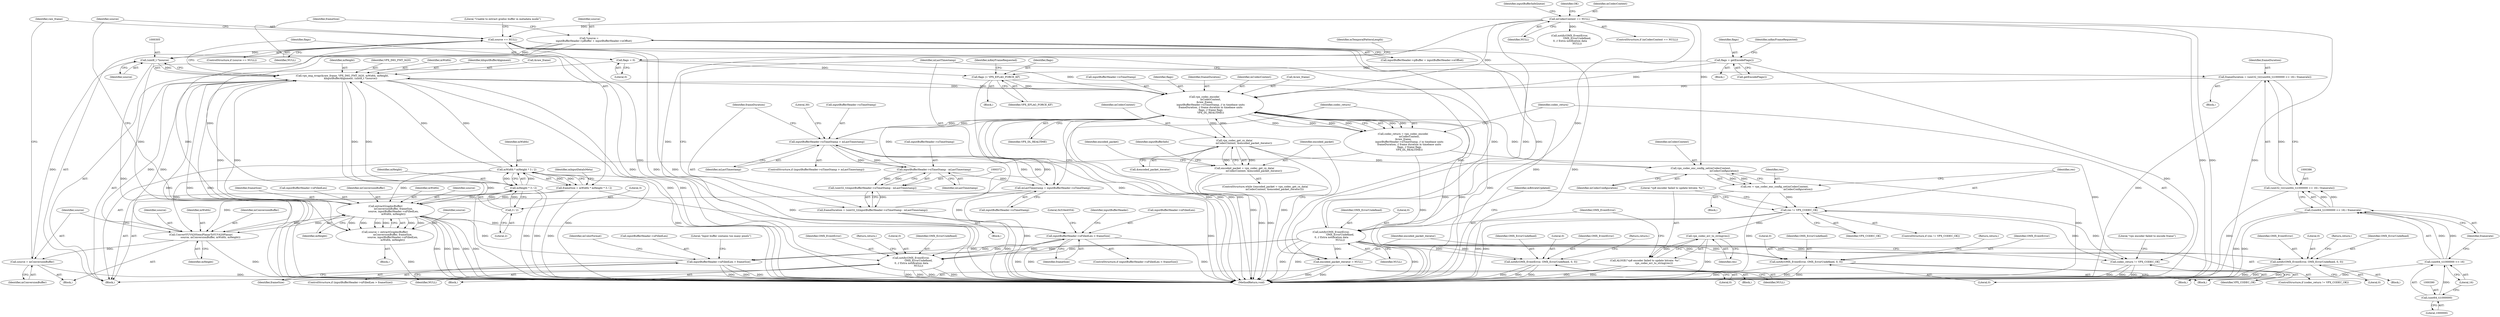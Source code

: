 digraph "0_Android_5443b57cc54f2e46b35246637be26a69e9f493e1_3@pointer" {
"1000243" [label="(Call,source == NULL)"];
"1000231" [label="(Call,source = extractGraphicBuffer(\n                    mConversionBuffer, frameSize,\n                    source, inputBufferHeader->nFilledLen,\n                    mWidth, mHeight))"];
"1000233" [label="(Call,extractGraphicBuffer(\n                    mConversionBuffer, frameSize,\n                    source, inputBufferHeader->nFilledLen,\n                    mWidth, mHeight))"];
"1000288" [label="(Call,ConvertYUV420SemiPlanarToYUV420Planar(\n                        source, mConversionBuffer, mWidth, mHeight))"];
"1000209" [label="(Call,*source =\n            inputBufferHeader->pBuffer + inputBufferHeader->nOffset)"];
"1000221" [label="(Call,mWidth * mHeight * 3 / 2)"];
"1000297" [label="(Call,vpx_img_wrap(&raw_frame, VPX_IMG_FMT_I420, mWidth, mHeight,\n                     kInputBufferAlignment, (uint8_t *)source))"];
"1000401" [label="(Call,vpx_codec_encode(\n                mCodecContext,\n &raw_frame,\n                inputBufferHeader->nTimeStamp, // in timebase units\n                frameDuration, // frame duration in timebase units\n                flags, // frame flags\n                VPX_DL_REALTIME))"];
"1000341" [label="(Call,vpx_codec_enc_config_set(mCodecContext,\n                                                           mCodecConfiguration))"];
"1000432" [label="(Call,vpx_codec_get_cx_data(\n                        mCodecContext, &encoded_packet_iterator))"];
"1000115" [label="(Call,mCodecContext == NULL)"];
"1000363" [label="(Call,inputBufferHeader->nTimeStamp > mLastTimestamp)"];
"1000394" [label="(Call,mLastTimestamp = inputBufferHeader->nTimeStamp)"];
"1000373" [label="(Call,inputBufferHeader->nTimeStamp - mLastTimestamp)"];
"1000369" [label="(Call,frameDuration = (uint32_t)(inputBufferHeader->nTimeStamp - mLastTimestamp))"];
"1000371" [label="(Call,(uint32_t)(inputBufferHeader->nTimeStamp - mLastTimestamp))"];
"1000383" [label="(Call,frameDuration = (uint32_t)(((uint64_t)1000000 << 16) / framerate))"];
"1000385" [label="(Call,(uint32_t)(((uint64_t)1000000 << 16) / framerate))"];
"1000387" [label="(Call,((uint64_t)1000000 << 16) / framerate)"];
"1000388" [label="(Call,(uint64_t)1000000 << 16)"];
"1000389" [label="(Call,(uint64_t)1000000)"];
"1000308" [label="(Call,flags = 0)"];
"1000322" [label="(Call,flags |= VPX_EFLAG_FORCE_KF)"];
"1000316" [label="(Call,flags = getEncodeFlags())"];
"1000223" [label="(Call,mHeight * 3 / 2)"];
"1000225" [label="(Call,3 / 2)"];
"1000304" [label="(Call,(uint8_t *)source)"];
"1000243" [label="(Call,source == NULL)"];
"1000353" [label="(Call,notify(OMX_EventError,\n                       OMX_ErrorUndefined,\n 0, // Extra notification data\n                       NULL))"];
"1000293" [label="(Call,source = mConversionBuffer)"];
"1000219" [label="(Call,frameSize = mWidth * mHeight * 3 / 2)"];
"1000275" [label="(Call,inputBufferHeader->nFilledLen > frameSize)"];
"1000258" [label="(Call,inputBufferHeader->nFilledLen < frameSize)"];
"1000249" [label="(Call,notify(OMX_EventError, OMX_ErrorUndefined, 0, 0))"];
"1000267" [label="(Call,notify(OMX_EventError, OMX_ErrorUndefined, 0, 0))"];
"1000418" [label="(Call,notify(OMX_EventError,\n                   OMX_ErrorUndefined,\n 0, // Extra notification data\n                   NULL))"];
"1000425" [label="(Call,encoded_packet_iterator = NULL)"];
"1000503" [label="(Call,notify(OMX_EventError, OMX_ErrorUndefined, 0, 0))"];
"1000399" [label="(Call,codec_return = vpx_codec_encode(\n                mCodecContext,\n &raw_frame,\n                inputBufferHeader->nTimeStamp, // in timebase units\n                frameDuration, // frame duration in timebase units\n                flags, // frame flags\n                VPX_DL_REALTIME))"];
"1000412" [label="(Call,codec_return != VPX_CODEC_OK)"];
"1000345" [label="(Call,res != VPX_CODEC_OK)"];
"1000351" [label="(Call,vpx_codec_err_to_string(res))"];
"1000349" [label="(Call,ALOGE(\"vp8 encoder failed to update bitrate: %s\",\n                      vpx_codec_err_to_string(res)))"];
"1000339" [label="(Call,res = vpx_codec_enc_config_set(mCodecContext,\n                                                           mCodecConfiguration))"];
"1000430" [label="(Call,encoded_packet = vpx_codec_get_cx_data(\n                        mCodecContext, &encoded_packet_iterator))"];
"1000432" [label="(Call,vpx_codec_get_cx_data(\n                        mCodecContext, &encoded_packet_iterator))"];
"1000422" [label="(Identifier,NULL)"];
"1000351" [label="(Call,vpx_codec_err_to_string(res))"];
"1000227" [label="(Literal,2)"];
"1000419" [label="(Identifier,OMX_EventError)"];
"1000433" [label="(Identifier,mCodecContext)"];
"1000287" [label="(Block,)"];
"1000387" [label="(Call,((uint64_t)1000000 << 16) / framerate)"];
"1000401" [label="(Call,vpx_codec_encode(\n                mCodecContext,\n &raw_frame,\n                inputBufferHeader->nTimeStamp, // in timebase units\n                frameDuration, // frame duration in timebase units\n                flags, // frame flags\n                VPX_DL_REALTIME))"];
"1000324" [label="(Identifier,VPX_EFLAG_FORCE_KF)"];
"1000295" [label="(Identifier,mConversionBuffer)"];
"1000277" [label="(Identifier,inputBufferHeader)"];
"1000400" [label="(Identifier,codec_return)"];
"1000330" [label="(Block,)"];
"1000353" [label="(Call,notify(OMX_EventError,\n                       OMX_ErrorUndefined,\n 0, // Extra notification data\n                       NULL))"];
"1000440" [label="(Identifier,encoded_packet)"];
"1000233" [label="(Call,extractGraphicBuffer(\n                    mConversionBuffer, frameSize,\n                    source, inputBufferHeader->nFilledLen,\n                    mWidth, mHeight))"];
"1000302" [label="(Identifier,mHeight)"];
"1000254" [label="(Return,return;)"];
"1000355" [label="(Identifier,OMX_ErrorUndefined)"];
"1000243" [label="(Call,source == NULL)"];
"1000300" [label="(Identifier,VPX_IMG_FMT_I420)"];
"1000210" [label="(Identifier,source)"];
"1000269" [label="(Identifier,OMX_ErrorUndefined)"];
"1000223" [label="(Call,mHeight * 3 / 2)"];
"1000415" [label="(Block,)"];
"1000356" [label="(Literal,0)"];
"1000431" [label="(Identifier,encoded_packet)"];
"1000242" [label="(ControlStructure,if (source == NULL))"];
"1000272" [label="(Return,return;)"];
"1000262" [label="(Identifier,frameSize)"];
"1000507" [label="(Literal,0)"];
"1000377" [label="(Identifier,mLastTimestamp)"];
"1000499" [label="(Block,)"];
"1000297" [label="(Call,vpx_img_wrap(&raw_frame, VPX_IMG_FMT_I420, mWidth, mHeight,\n                     kInputBufferAlignment, (uint8_t *)source))"];
"1000221" [label="(Call,mWidth * mHeight * 3 / 2)"];
"1000341" [label="(Call,vpx_codec_enc_config_set(mCodecContext,\n                                                           mCodecConfiguration))"];
"1000267" [label="(Call,notify(OMX_EventError, OMX_ErrorUndefined, 0, 0))"];
"1000301" [label="(Identifier,mWidth)"];
"1000352" [label="(Identifier,res)"];
"1000354" [label="(Identifier,OMX_EventError)"];
"1000326" [label="(Identifier,mKeyFrameRequested)"];
"1000545" [label="(MethodReturn,void)"];
"1000405" [label="(Call,inputBufferHeader->nTimeStamp)"];
"1000434" [label="(Call,&encoded_packet_iterator)"];
"1000225" [label="(Call,3 / 2)"];
"1000346" [label="(Identifier,res)"];
"1000321" [label="(Block,)"];
"1000538" [label="(Identifier,inputBufferInfo)"];
"1000348" [label="(Block,)"];
"1000244" [label="(Identifier,source)"];
"1000427" [label="(Identifier,NULL)"];
"1000409" [label="(Identifier,flags)"];
"1000117" [label="(Identifier,NULL)"];
"1000320" [label="(Identifier,mKeyFrameRequested)"];
"1000251" [label="(Identifier,OMX_ErrorUndefined)"];
"1000413" [label="(Identifier,codec_return)"];
"1000274" [label="(ControlStructure,if (inputBufferHeader->nFilledLen > frameSize))"];
"1000248" [label="(Literal,\"Unable to extract gralloc buffer in metadata mode\")"];
"1000508" [label="(Return,return;)"];
"1000234" [label="(Identifier,mConversionBuffer)"];
"1000288" [label="(Call,ConvertYUV420SemiPlanarToYUV420Planar(\n                        source, mConversionBuffer, mWidth, mHeight))"];
"1000318" [label="(Call,getEncodeFlags())"];
"1000258" [label="(Call,inputBufferHeader->nFilledLen < frameSize)"];
"1000362" [label="(ControlStructure,if (inputBufferHeader->nTimeStamp > mLastTimestamp))"];
"1000268" [label="(Identifier,OMX_EventError)"];
"1000323" [label="(Identifier,flags)"];
"1000414" [label="(Identifier,VPX_CODEC_OK)"];
"1000306" [label="(Identifier,source)"];
"1000349" [label="(Call,ALOGE(\"vp8 encoder failed to update bitrate: %s\",\n                      vpx_codec_err_to_string(res)))"];
"1000224" [label="(Identifier,mHeight)"];
"1000241" [label="(Identifier,mHeight)"];
"1000408" [label="(Identifier,frameDuration)"];
"1000342" [label="(Identifier,mCodecContext)"];
"1000304" [label="(Call,(uint8_t *)source)"];
"1000292" [label="(Identifier,mHeight)"];
"1000275" [label="(Call,inputBufferHeader->nFilledLen > frameSize)"];
"1000270" [label="(Literal,0)"];
"1000367" [label="(Identifier,mLastTimestamp)"];
"1000402" [label="(Identifier,mCodecContext)"];
"1000371" [label="(Call,(uint32_t)(inputBufferHeader->nTimeStamp - mLastTimestamp))"];
"1000115" [label="(Call,mCodecContext == NULL)"];
"1000359" [label="(Identifier,mBitrateUpdated)"];
"1000384" [label="(Identifier,frameDuration)"];
"1000222" [label="(Identifier,mWidth)"];
"1000299" [label="(Identifier,raw_frame)"];
"1000357" [label="(Identifier,NULL)"];
"1000259" [label="(Call,inputBufferHeader->nFilledLen)"];
"1000322" [label="(Call,flags |= VPX_EFLAG_FORCE_KF)"];
"1000385" [label="(Call,(uint32_t)(((uint64_t)1000000 << 16) / framerate))"];
"1000315" [label="(Block,)"];
"1000240" [label="(Identifier,mWidth)"];
"1000505" [label="(Identifier,OMX_ErrorUndefined)"];
"1000236" [label="(Identifier,source)"];
"1000235" [label="(Identifier,frameSize)"];
"1000290" [label="(Identifier,mConversionBuffer)"];
"1000425" [label="(Call,encoded_packet_iterator = NULL)"];
"1000423" [label="(Return,return;)"];
"1000309" [label="(Identifier,flags)"];
"1000399" [label="(Call,codec_return = vpx_codec_encode(\n                mCodecContext,\n &raw_frame,\n                inputBufferHeader->nTimeStamp, // in timebase units\n                frameDuration, // frame duration in timebase units\n                flags, // frame flags\n                VPX_DL_REALTIME))"];
"1000347" [label="(Identifier,VPX_CODEC_OK)"];
"1000316" [label="(Call,flags = getEncodeFlags())"];
"1000389" [label="(Call,(uint64_t)1000000)"];
"1000265" [label="(Literal,0x534e4554)"];
"1000252" [label="(Literal,0)"];
"1000289" [label="(Identifier,source)"];
"1000421" [label="(Literal,0)"];
"1000126" [label="(Call,notify(OMX_EventError,\n                   OMX_ErrorUndefined,\n 0, // Extra notification data\n                   NULL))"];
"1000339" [label="(Call,res = vpx_codec_enc_config_set(mCodecContext,\n                                                           mCodecConfiguration))"];
"1000430" [label="(Call,encoded_packet = vpx_codec_get_cx_data(\n                        mCodecContext, &encoded_packet_iterator))"];
"1000504" [label="(Identifier,OMX_EventError)"];
"1000303" [label="(Identifier,kInputBufferAlignment)"];
"1000394" [label="(Call,mLastTimestamp = inputBufferHeader->nTimeStamp)"];
"1000219" [label="(Call,frameSize = mWidth * mHeight * 3 / 2)"];
"1000294" [label="(Identifier,source)"];
"1000370" [label="(Identifier,frameDuration)"];
"1000383" [label="(Call,frameDuration = (uint32_t)(((uint64_t)1000000 << 16) / framerate))"];
"1000364" [label="(Call,inputBufferHeader->nTimeStamp)"];
"1000373" [label="(Call,inputBufferHeader->nTimeStamp - mLastTimestamp)"];
"1000229" [label="(Identifier,mInputDataIsMeta)"];
"1000412" [label="(Call,codec_return != VPX_CODEC_OK)"];
"1000340" [label="(Identifier,res)"];
"1000231" [label="(Call,source = extractGraphicBuffer(\n                    mConversionBuffer, frameSize,\n                    source, inputBufferHeader->nFilledLen,\n                    mWidth, mHeight))"];
"1000257" [label="(ControlStructure,if (inputBufferHeader->nFilledLen < frameSize))"];
"1000343" [label="(Identifier,mCodecConfiguration)"];
"1000245" [label="(Identifier,NULL)"];
"1000417" [label="(Literal,\"vpx encoder failed to encode frame\")"];
"1000391" [label="(Literal,1000000)"];
"1000249" [label="(Call,notify(OMX_EventError, OMX_ErrorUndefined, 0, 0))"];
"1000429" [label="(ControlStructure,while ((encoded_packet = vpx_codec_get_cx_data(\n                        mCodecContext, &encoded_packet_iterator))))"];
"1000363" [label="(Call,inputBufferHeader->nTimeStamp > mLastTimestamp)"];
"1000279" [label="(Identifier,frameSize)"];
"1000298" [label="(Call,&raw_frame)"];
"1000368" [label="(Block,)"];
"1000271" [label="(Literal,0)"];
"1000237" [label="(Call,inputBufferHeader->nFilledLen)"];
"1000209" [label="(Call,*source =\n            inputBufferHeader->pBuffer + inputBufferHeader->nOffset)"];
"1000226" [label="(Literal,3)"];
"1000381" [label="(Literal,30)"];
"1000246" [label="(Block,)"];
"1000369" [label="(Call,frameDuration = (uint32_t)(inputBufferHeader->nTimeStamp - mLastTimestamp))"];
"1000135" [label="(Identifier,inputBufferInfoQueue)"];
"1000285" [label="(Identifier,mColorFormat)"];
"1000403" [label="(Call,&raw_frame)"];
"1000250" [label="(Identifier,OMX_EventError)"];
"1000308" [label="(Call,flags = 0)"];
"1000149" [label="(Block,)"];
"1000121" [label="(Identifier,OK)"];
"1000211" [label="(Call,inputBufferHeader->pBuffer + inputBufferHeader->nOffset)"];
"1000253" [label="(Literal,0)"];
"1000291" [label="(Identifier,mWidth)"];
"1000317" [label="(Identifier,flags)"];
"1000276" [label="(Call,inputBufferHeader->nFilledLen)"];
"1000232" [label="(Identifier,source)"];
"1000396" [label="(Call,inputBufferHeader->nTimeStamp)"];
"1000374" [label="(Call,inputBufferHeader->nTimeStamp)"];
"1000393" [label="(Identifier,framerate)"];
"1000392" [label="(Literal,16)"];
"1000282" [label="(Literal,\"Input buffer contains too many pixels\")"];
"1000410" [label="(Identifier,VPX_DL_REALTIME)"];
"1000506" [label="(Literal,0)"];
"1000388" [label="(Call,(uint64_t)1000000 << 16)"];
"1000114" [label="(ControlStructure,if (mCodecContext == NULL))"];
"1000395" [label="(Identifier,mLastTimestamp)"];
"1000313" [label="(Identifier,mTemporalPatternLength)"];
"1000418" [label="(Call,notify(OMX_EventError,\n                   OMX_ErrorUndefined,\n 0, // Extra notification data\n                   NULL))"];
"1000310" [label="(Literal,0)"];
"1000350" [label="(Literal,\"vp8 encoder failed to update bitrate: %s\")"];
"1000293" [label="(Call,source = mConversionBuffer)"];
"1000503" [label="(Call,notify(OMX_EventError, OMX_ErrorUndefined, 0, 0))"];
"1000379" [label="(Block,)"];
"1000345" [label="(Call,res != VPX_CODEC_OK)"];
"1000116" [label="(Identifier,mCodecContext)"];
"1000263" [label="(Block,)"];
"1000426" [label="(Identifier,encoded_packet_iterator)"];
"1000220" [label="(Identifier,frameSize)"];
"1000230" [label="(Block,)"];
"1000344" [label="(ControlStructure,if (res != VPX_CODEC_OK))"];
"1000420" [label="(Identifier,OMX_ErrorUndefined)"];
"1000411" [label="(ControlStructure,if (codec_return != VPX_CODEC_OK))"];
"1000243" -> "1000242"  [label="AST: "];
"1000243" -> "1000245"  [label="CFG: "];
"1000244" -> "1000243"  [label="AST: "];
"1000245" -> "1000243"  [label="AST: "];
"1000248" -> "1000243"  [label="CFG: "];
"1000299" -> "1000243"  [label="CFG: "];
"1000243" -> "1000545"  [label="DDG: "];
"1000243" -> "1000545"  [label="DDG: "];
"1000243" -> "1000545"  [label="DDG: "];
"1000231" -> "1000243"  [label="DDG: "];
"1000115" -> "1000243"  [label="DDG: "];
"1000353" -> "1000243"  [label="DDG: "];
"1000243" -> "1000304"  [label="DDG: "];
"1000243" -> "1000353"  [label="DDG: "];
"1000243" -> "1000418"  [label="DDG: "];
"1000243" -> "1000425"  [label="DDG: "];
"1000231" -> "1000230"  [label="AST: "];
"1000231" -> "1000233"  [label="CFG: "];
"1000232" -> "1000231"  [label="AST: "];
"1000233" -> "1000231"  [label="AST: "];
"1000244" -> "1000231"  [label="CFG: "];
"1000231" -> "1000545"  [label="DDG: "];
"1000233" -> "1000231"  [label="DDG: "];
"1000233" -> "1000231"  [label="DDG: "];
"1000233" -> "1000231"  [label="DDG: "];
"1000233" -> "1000231"  [label="DDG: "];
"1000233" -> "1000231"  [label="DDG: "];
"1000233" -> "1000231"  [label="DDG: "];
"1000233" -> "1000241"  [label="CFG: "];
"1000234" -> "1000233"  [label="AST: "];
"1000235" -> "1000233"  [label="AST: "];
"1000236" -> "1000233"  [label="AST: "];
"1000237" -> "1000233"  [label="AST: "];
"1000240" -> "1000233"  [label="AST: "];
"1000241" -> "1000233"  [label="AST: "];
"1000233" -> "1000545"  [label="DDG: "];
"1000233" -> "1000545"  [label="DDG: "];
"1000233" -> "1000545"  [label="DDG: "];
"1000233" -> "1000545"  [label="DDG: "];
"1000233" -> "1000545"  [label="DDG: "];
"1000288" -> "1000233"  [label="DDG: "];
"1000219" -> "1000233"  [label="DDG: "];
"1000209" -> "1000233"  [label="DDG: "];
"1000275" -> "1000233"  [label="DDG: "];
"1000221" -> "1000233"  [label="DDG: "];
"1000223" -> "1000233"  [label="DDG: "];
"1000233" -> "1000258"  [label="DDG: "];
"1000233" -> "1000288"  [label="DDG: "];
"1000233" -> "1000297"  [label="DDG: "];
"1000233" -> "1000297"  [label="DDG: "];
"1000288" -> "1000287"  [label="AST: "];
"1000288" -> "1000292"  [label="CFG: "];
"1000289" -> "1000288"  [label="AST: "];
"1000290" -> "1000288"  [label="AST: "];
"1000291" -> "1000288"  [label="AST: "];
"1000292" -> "1000288"  [label="AST: "];
"1000294" -> "1000288"  [label="CFG: "];
"1000288" -> "1000545"  [label="DDG: "];
"1000209" -> "1000288"  [label="DDG: "];
"1000221" -> "1000288"  [label="DDG: "];
"1000223" -> "1000288"  [label="DDG: "];
"1000288" -> "1000293"  [label="DDG: "];
"1000288" -> "1000297"  [label="DDG: "];
"1000288" -> "1000297"  [label="DDG: "];
"1000209" -> "1000149"  [label="AST: "];
"1000209" -> "1000211"  [label="CFG: "];
"1000210" -> "1000209"  [label="AST: "];
"1000211" -> "1000209"  [label="AST: "];
"1000220" -> "1000209"  [label="CFG: "];
"1000209" -> "1000545"  [label="DDG: "];
"1000209" -> "1000545"  [label="DDG: "];
"1000209" -> "1000304"  [label="DDG: "];
"1000221" -> "1000219"  [label="AST: "];
"1000221" -> "1000223"  [label="CFG: "];
"1000222" -> "1000221"  [label="AST: "];
"1000223" -> "1000221"  [label="AST: "];
"1000219" -> "1000221"  [label="CFG: "];
"1000221" -> "1000545"  [label="DDG: "];
"1000221" -> "1000545"  [label="DDG: "];
"1000221" -> "1000219"  [label="DDG: "];
"1000221" -> "1000219"  [label="DDG: "];
"1000297" -> "1000221"  [label="DDG: "];
"1000223" -> "1000221"  [label="DDG: "];
"1000223" -> "1000221"  [label="DDG: "];
"1000221" -> "1000297"  [label="DDG: "];
"1000297" -> "1000149"  [label="AST: "];
"1000297" -> "1000304"  [label="CFG: "];
"1000298" -> "1000297"  [label="AST: "];
"1000300" -> "1000297"  [label="AST: "];
"1000301" -> "1000297"  [label="AST: "];
"1000302" -> "1000297"  [label="AST: "];
"1000303" -> "1000297"  [label="AST: "];
"1000304" -> "1000297"  [label="AST: "];
"1000309" -> "1000297"  [label="CFG: "];
"1000297" -> "1000545"  [label="DDG: "];
"1000297" -> "1000545"  [label="DDG: "];
"1000297" -> "1000545"  [label="DDG: "];
"1000297" -> "1000545"  [label="DDG: "];
"1000297" -> "1000545"  [label="DDG: "];
"1000297" -> "1000545"  [label="DDG: "];
"1000297" -> "1000223"  [label="DDG: "];
"1000401" -> "1000297"  [label="DDG: "];
"1000223" -> "1000297"  [label="DDG: "];
"1000304" -> "1000297"  [label="DDG: "];
"1000297" -> "1000401"  [label="DDG: "];
"1000401" -> "1000399"  [label="AST: "];
"1000401" -> "1000410"  [label="CFG: "];
"1000402" -> "1000401"  [label="AST: "];
"1000403" -> "1000401"  [label="AST: "];
"1000405" -> "1000401"  [label="AST: "];
"1000408" -> "1000401"  [label="AST: "];
"1000409" -> "1000401"  [label="AST: "];
"1000410" -> "1000401"  [label="AST: "];
"1000399" -> "1000401"  [label="CFG: "];
"1000401" -> "1000545"  [label="DDG: "];
"1000401" -> "1000545"  [label="DDG: "];
"1000401" -> "1000545"  [label="DDG: "];
"1000401" -> "1000545"  [label="DDG: "];
"1000401" -> "1000545"  [label="DDG: "];
"1000401" -> "1000545"  [label="DDG: "];
"1000401" -> "1000363"  [label="DDG: "];
"1000401" -> "1000399"  [label="DDG: "];
"1000401" -> "1000399"  [label="DDG: "];
"1000401" -> "1000399"  [label="DDG: "];
"1000401" -> "1000399"  [label="DDG: "];
"1000401" -> "1000399"  [label="DDG: "];
"1000401" -> "1000399"  [label="DDG: "];
"1000341" -> "1000401"  [label="DDG: "];
"1000432" -> "1000401"  [label="DDG: "];
"1000115" -> "1000401"  [label="DDG: "];
"1000363" -> "1000401"  [label="DDG: "];
"1000373" -> "1000401"  [label="DDG: "];
"1000369" -> "1000401"  [label="DDG: "];
"1000383" -> "1000401"  [label="DDG: "];
"1000308" -> "1000401"  [label="DDG: "];
"1000322" -> "1000401"  [label="DDG: "];
"1000316" -> "1000401"  [label="DDG: "];
"1000401" -> "1000432"  [label="DDG: "];
"1000341" -> "1000339"  [label="AST: "];
"1000341" -> "1000343"  [label="CFG: "];
"1000342" -> "1000341"  [label="AST: "];
"1000343" -> "1000341"  [label="AST: "];
"1000339" -> "1000341"  [label="CFG: "];
"1000341" -> "1000545"  [label="DDG: "];
"1000341" -> "1000339"  [label="DDG: "];
"1000341" -> "1000339"  [label="DDG: "];
"1000432" -> "1000341"  [label="DDG: "];
"1000115" -> "1000341"  [label="DDG: "];
"1000432" -> "1000430"  [label="AST: "];
"1000432" -> "1000434"  [label="CFG: "];
"1000433" -> "1000432"  [label="AST: "];
"1000434" -> "1000432"  [label="AST: "];
"1000430" -> "1000432"  [label="CFG: "];
"1000432" -> "1000545"  [label="DDG: "];
"1000432" -> "1000545"  [label="DDG: "];
"1000432" -> "1000430"  [label="DDG: "];
"1000432" -> "1000430"  [label="DDG: "];
"1000115" -> "1000114"  [label="AST: "];
"1000115" -> "1000117"  [label="CFG: "];
"1000116" -> "1000115"  [label="AST: "];
"1000117" -> "1000115"  [label="AST: "];
"1000121" -> "1000115"  [label="CFG: "];
"1000135" -> "1000115"  [label="CFG: "];
"1000115" -> "1000545"  [label="DDG: "];
"1000115" -> "1000545"  [label="DDG: "];
"1000115" -> "1000545"  [label="DDG: "];
"1000115" -> "1000126"  [label="DDG: "];
"1000115" -> "1000353"  [label="DDG: "];
"1000115" -> "1000418"  [label="DDG: "];
"1000115" -> "1000425"  [label="DDG: "];
"1000363" -> "1000362"  [label="AST: "];
"1000363" -> "1000367"  [label="CFG: "];
"1000364" -> "1000363"  [label="AST: "];
"1000367" -> "1000363"  [label="AST: "];
"1000370" -> "1000363"  [label="CFG: "];
"1000381" -> "1000363"  [label="CFG: "];
"1000363" -> "1000545"  [label="DDG: "];
"1000394" -> "1000363"  [label="DDG: "];
"1000363" -> "1000373"  [label="DDG: "];
"1000363" -> "1000373"  [label="DDG: "];
"1000363" -> "1000394"  [label="DDG: "];
"1000394" -> "1000149"  [label="AST: "];
"1000394" -> "1000396"  [label="CFG: "];
"1000395" -> "1000394"  [label="AST: "];
"1000396" -> "1000394"  [label="AST: "];
"1000400" -> "1000394"  [label="CFG: "];
"1000394" -> "1000545"  [label="DDG: "];
"1000373" -> "1000394"  [label="DDG: "];
"1000373" -> "1000371"  [label="AST: "];
"1000373" -> "1000377"  [label="CFG: "];
"1000374" -> "1000373"  [label="AST: "];
"1000377" -> "1000373"  [label="AST: "];
"1000371" -> "1000373"  [label="CFG: "];
"1000373" -> "1000371"  [label="DDG: "];
"1000373" -> "1000371"  [label="DDG: "];
"1000369" -> "1000368"  [label="AST: "];
"1000369" -> "1000371"  [label="CFG: "];
"1000370" -> "1000369"  [label="AST: "];
"1000371" -> "1000369"  [label="AST: "];
"1000395" -> "1000369"  [label="CFG: "];
"1000369" -> "1000545"  [label="DDG: "];
"1000371" -> "1000369"  [label="DDG: "];
"1000372" -> "1000371"  [label="AST: "];
"1000371" -> "1000545"  [label="DDG: "];
"1000383" -> "1000379"  [label="AST: "];
"1000383" -> "1000385"  [label="CFG: "];
"1000384" -> "1000383"  [label="AST: "];
"1000385" -> "1000383"  [label="AST: "];
"1000395" -> "1000383"  [label="CFG: "];
"1000383" -> "1000545"  [label="DDG: "];
"1000385" -> "1000383"  [label="DDG: "];
"1000385" -> "1000387"  [label="CFG: "];
"1000386" -> "1000385"  [label="AST: "];
"1000387" -> "1000385"  [label="AST: "];
"1000385" -> "1000545"  [label="DDG: "];
"1000387" -> "1000385"  [label="DDG: "];
"1000387" -> "1000385"  [label="DDG: "];
"1000387" -> "1000393"  [label="CFG: "];
"1000388" -> "1000387"  [label="AST: "];
"1000393" -> "1000387"  [label="AST: "];
"1000387" -> "1000545"  [label="DDG: "];
"1000387" -> "1000545"  [label="DDG: "];
"1000388" -> "1000387"  [label="DDG: "];
"1000388" -> "1000387"  [label="DDG: "];
"1000388" -> "1000392"  [label="CFG: "];
"1000389" -> "1000388"  [label="AST: "];
"1000392" -> "1000388"  [label="AST: "];
"1000393" -> "1000388"  [label="CFG: "];
"1000388" -> "1000545"  [label="DDG: "];
"1000389" -> "1000388"  [label="DDG: "];
"1000389" -> "1000391"  [label="CFG: "];
"1000390" -> "1000389"  [label="AST: "];
"1000391" -> "1000389"  [label="AST: "];
"1000392" -> "1000389"  [label="CFG: "];
"1000308" -> "1000149"  [label="AST: "];
"1000308" -> "1000310"  [label="CFG: "];
"1000309" -> "1000308"  [label="AST: "];
"1000310" -> "1000308"  [label="AST: "];
"1000313" -> "1000308"  [label="CFG: "];
"1000308" -> "1000322"  [label="DDG: "];
"1000322" -> "1000321"  [label="AST: "];
"1000322" -> "1000324"  [label="CFG: "];
"1000323" -> "1000322"  [label="AST: "];
"1000324" -> "1000322"  [label="AST: "];
"1000326" -> "1000322"  [label="CFG: "];
"1000322" -> "1000545"  [label="DDG: "];
"1000322" -> "1000545"  [label="DDG: "];
"1000316" -> "1000322"  [label="DDG: "];
"1000316" -> "1000315"  [label="AST: "];
"1000316" -> "1000318"  [label="CFG: "];
"1000317" -> "1000316"  [label="AST: "];
"1000318" -> "1000316"  [label="AST: "];
"1000320" -> "1000316"  [label="CFG: "];
"1000316" -> "1000545"  [label="DDG: "];
"1000223" -> "1000225"  [label="CFG: "];
"1000224" -> "1000223"  [label="AST: "];
"1000225" -> "1000223"  [label="AST: "];
"1000223" -> "1000545"  [label="DDG: "];
"1000223" -> "1000545"  [label="DDG: "];
"1000225" -> "1000223"  [label="DDG: "];
"1000225" -> "1000223"  [label="DDG: "];
"1000225" -> "1000227"  [label="CFG: "];
"1000226" -> "1000225"  [label="AST: "];
"1000227" -> "1000225"  [label="AST: "];
"1000304" -> "1000306"  [label="CFG: "];
"1000305" -> "1000304"  [label="AST: "];
"1000306" -> "1000304"  [label="AST: "];
"1000304" -> "1000545"  [label="DDG: "];
"1000293" -> "1000304"  [label="DDG: "];
"1000353" -> "1000348"  [label="AST: "];
"1000353" -> "1000357"  [label="CFG: "];
"1000354" -> "1000353"  [label="AST: "];
"1000355" -> "1000353"  [label="AST: "];
"1000356" -> "1000353"  [label="AST: "];
"1000357" -> "1000353"  [label="AST: "];
"1000359" -> "1000353"  [label="CFG: "];
"1000353" -> "1000545"  [label="DDG: "];
"1000353" -> "1000545"  [label="DDG: "];
"1000353" -> "1000545"  [label="DDG: "];
"1000353" -> "1000249"  [label="DDG: "];
"1000353" -> "1000249"  [label="DDG: "];
"1000353" -> "1000267"  [label="DDG: "];
"1000353" -> "1000267"  [label="DDG: "];
"1000353" -> "1000418"  [label="DDG: "];
"1000353" -> "1000418"  [label="DDG: "];
"1000353" -> "1000418"  [label="DDG: "];
"1000353" -> "1000425"  [label="DDG: "];
"1000353" -> "1000503"  [label="DDG: "];
"1000353" -> "1000503"  [label="DDG: "];
"1000293" -> "1000287"  [label="AST: "];
"1000293" -> "1000295"  [label="CFG: "];
"1000294" -> "1000293"  [label="AST: "];
"1000295" -> "1000293"  [label="AST: "];
"1000299" -> "1000293"  [label="CFG: "];
"1000293" -> "1000545"  [label="DDG: "];
"1000219" -> "1000149"  [label="AST: "];
"1000220" -> "1000219"  [label="AST: "];
"1000229" -> "1000219"  [label="CFG: "];
"1000219" -> "1000545"  [label="DDG: "];
"1000219" -> "1000258"  [label="DDG: "];
"1000275" -> "1000274"  [label="AST: "];
"1000275" -> "1000279"  [label="CFG: "];
"1000276" -> "1000275"  [label="AST: "];
"1000279" -> "1000275"  [label="AST: "];
"1000282" -> "1000275"  [label="CFG: "];
"1000285" -> "1000275"  [label="CFG: "];
"1000275" -> "1000545"  [label="DDG: "];
"1000275" -> "1000545"  [label="DDG: "];
"1000275" -> "1000545"  [label="DDG: "];
"1000275" -> "1000258"  [label="DDG: "];
"1000258" -> "1000275"  [label="DDG: "];
"1000258" -> "1000275"  [label="DDG: "];
"1000258" -> "1000257"  [label="AST: "];
"1000258" -> "1000262"  [label="CFG: "];
"1000259" -> "1000258"  [label="AST: "];
"1000262" -> "1000258"  [label="AST: "];
"1000265" -> "1000258"  [label="CFG: "];
"1000277" -> "1000258"  [label="CFG: "];
"1000258" -> "1000545"  [label="DDG: "];
"1000258" -> "1000545"  [label="DDG: "];
"1000258" -> "1000545"  [label="DDG: "];
"1000249" -> "1000246"  [label="AST: "];
"1000249" -> "1000253"  [label="CFG: "];
"1000250" -> "1000249"  [label="AST: "];
"1000251" -> "1000249"  [label="AST: "];
"1000252" -> "1000249"  [label="AST: "];
"1000253" -> "1000249"  [label="AST: "];
"1000254" -> "1000249"  [label="CFG: "];
"1000249" -> "1000545"  [label="DDG: "];
"1000249" -> "1000545"  [label="DDG: "];
"1000249" -> "1000545"  [label="DDG: "];
"1000267" -> "1000263"  [label="AST: "];
"1000267" -> "1000271"  [label="CFG: "];
"1000268" -> "1000267"  [label="AST: "];
"1000269" -> "1000267"  [label="AST: "];
"1000270" -> "1000267"  [label="AST: "];
"1000271" -> "1000267"  [label="AST: "];
"1000272" -> "1000267"  [label="CFG: "];
"1000267" -> "1000545"  [label="DDG: "];
"1000267" -> "1000545"  [label="DDG: "];
"1000267" -> "1000545"  [label="DDG: "];
"1000418" -> "1000415"  [label="AST: "];
"1000418" -> "1000422"  [label="CFG: "];
"1000419" -> "1000418"  [label="AST: "];
"1000420" -> "1000418"  [label="AST: "];
"1000421" -> "1000418"  [label="AST: "];
"1000422" -> "1000418"  [label="AST: "];
"1000423" -> "1000418"  [label="CFG: "];
"1000418" -> "1000545"  [label="DDG: "];
"1000418" -> "1000545"  [label="DDG: "];
"1000418" -> "1000545"  [label="DDG: "];
"1000418" -> "1000545"  [label="DDG: "];
"1000425" -> "1000149"  [label="AST: "];
"1000425" -> "1000427"  [label="CFG: "];
"1000426" -> "1000425"  [label="AST: "];
"1000427" -> "1000425"  [label="AST: "];
"1000431" -> "1000425"  [label="CFG: "];
"1000425" -> "1000545"  [label="DDG: "];
"1000425" -> "1000545"  [label="DDG: "];
"1000503" -> "1000499"  [label="AST: "];
"1000503" -> "1000507"  [label="CFG: "];
"1000504" -> "1000503"  [label="AST: "];
"1000505" -> "1000503"  [label="AST: "];
"1000506" -> "1000503"  [label="AST: "];
"1000507" -> "1000503"  [label="AST: "];
"1000508" -> "1000503"  [label="CFG: "];
"1000503" -> "1000545"  [label="DDG: "];
"1000503" -> "1000545"  [label="DDG: "];
"1000503" -> "1000545"  [label="DDG: "];
"1000399" -> "1000149"  [label="AST: "];
"1000400" -> "1000399"  [label="AST: "];
"1000413" -> "1000399"  [label="CFG: "];
"1000399" -> "1000545"  [label="DDG: "];
"1000399" -> "1000412"  [label="DDG: "];
"1000412" -> "1000411"  [label="AST: "];
"1000412" -> "1000414"  [label="CFG: "];
"1000413" -> "1000412"  [label="AST: "];
"1000414" -> "1000412"  [label="AST: "];
"1000417" -> "1000412"  [label="CFG: "];
"1000426" -> "1000412"  [label="CFG: "];
"1000412" -> "1000545"  [label="DDG: "];
"1000412" -> "1000545"  [label="DDG: "];
"1000412" -> "1000545"  [label="DDG: "];
"1000412" -> "1000345"  [label="DDG: "];
"1000345" -> "1000412"  [label="DDG: "];
"1000345" -> "1000344"  [label="AST: "];
"1000345" -> "1000347"  [label="CFG: "];
"1000346" -> "1000345"  [label="AST: "];
"1000347" -> "1000345"  [label="AST: "];
"1000350" -> "1000345"  [label="CFG: "];
"1000359" -> "1000345"  [label="CFG: "];
"1000345" -> "1000545"  [label="DDG: "];
"1000345" -> "1000545"  [label="DDG: "];
"1000339" -> "1000345"  [label="DDG: "];
"1000345" -> "1000351"  [label="DDG: "];
"1000351" -> "1000349"  [label="AST: "];
"1000351" -> "1000352"  [label="CFG: "];
"1000352" -> "1000351"  [label="AST: "];
"1000349" -> "1000351"  [label="CFG: "];
"1000351" -> "1000545"  [label="DDG: "];
"1000351" -> "1000349"  [label="DDG: "];
"1000349" -> "1000348"  [label="AST: "];
"1000350" -> "1000349"  [label="AST: "];
"1000354" -> "1000349"  [label="CFG: "];
"1000349" -> "1000545"  [label="DDG: "];
"1000349" -> "1000545"  [label="DDG: "];
"1000339" -> "1000330"  [label="AST: "];
"1000340" -> "1000339"  [label="AST: "];
"1000346" -> "1000339"  [label="CFG: "];
"1000339" -> "1000545"  [label="DDG: "];
"1000430" -> "1000429"  [label="AST: "];
"1000431" -> "1000430"  [label="AST: "];
"1000440" -> "1000430"  [label="CFG: "];
"1000538" -> "1000430"  [label="CFG: "];
"1000430" -> "1000545"  [label="DDG: "];
"1000430" -> "1000545"  [label="DDG: "];
}
